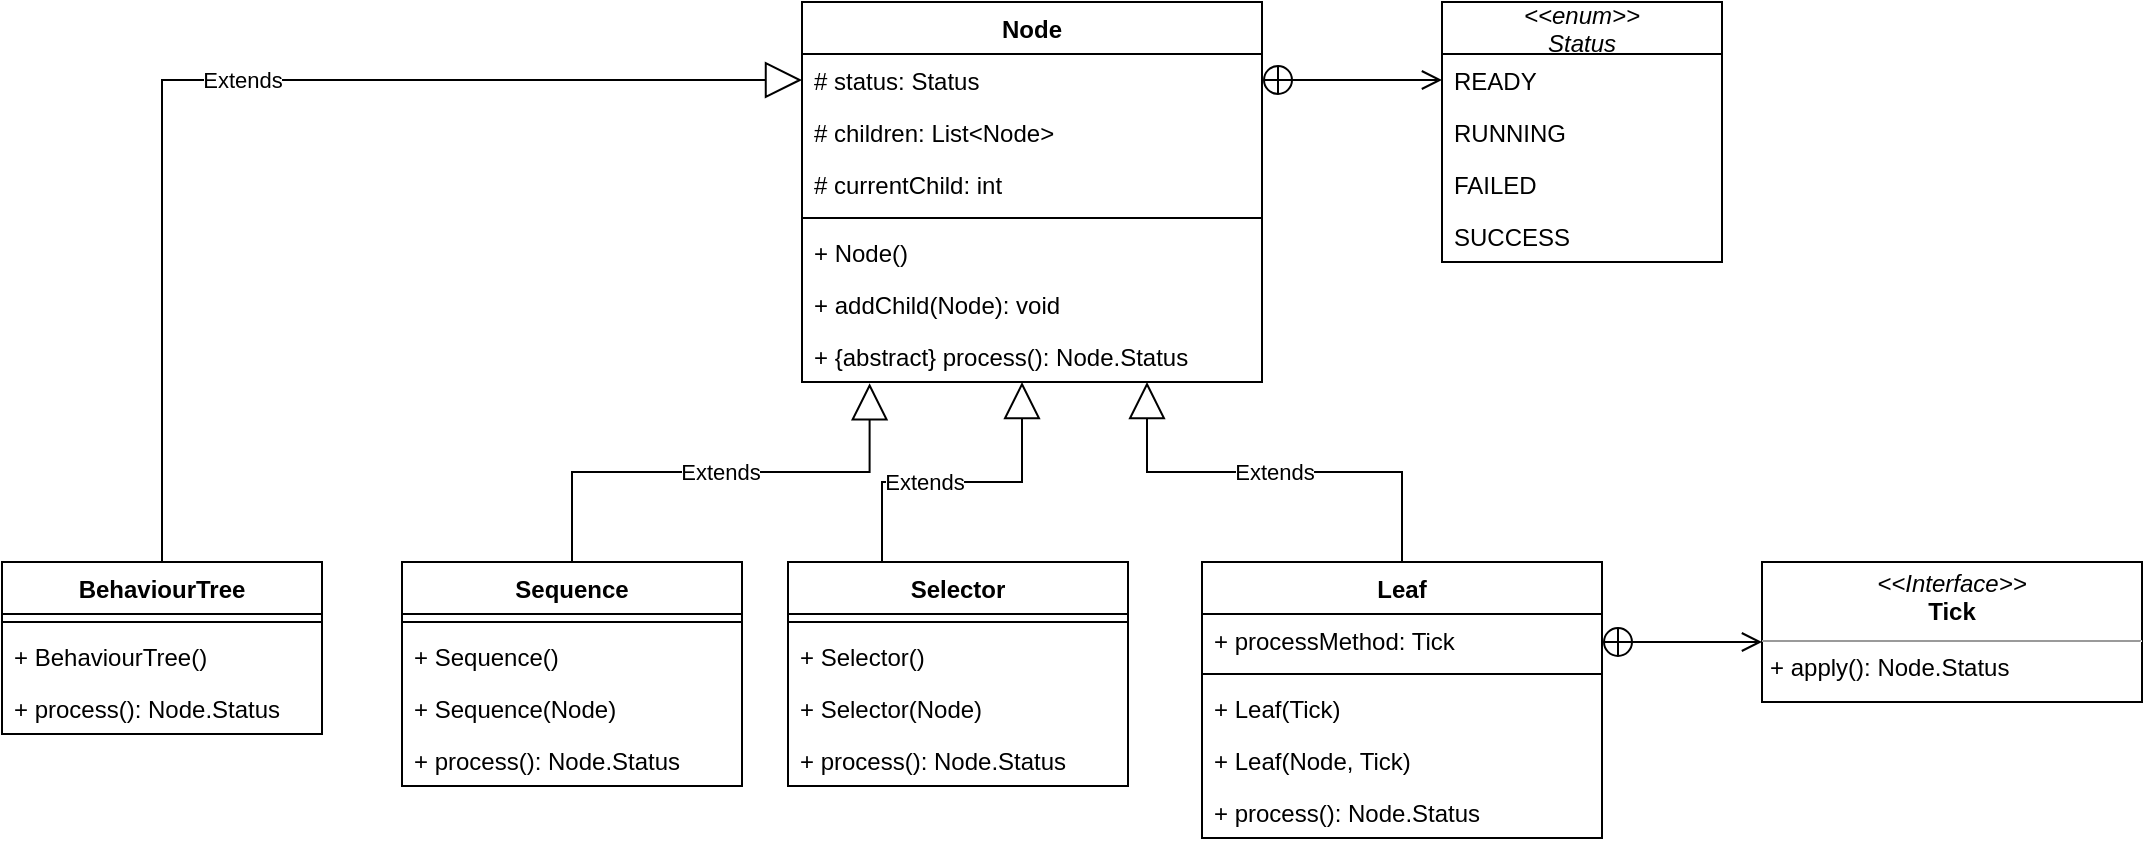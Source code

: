 <mxfile version="17.4.2" type="device"><diagram id="13dVN9xTw07NXSSOfeXY" name="Pagina-1"><mxGraphModel dx="1102" dy="905" grid="1" gridSize="10" guides="1" tooltips="1" connect="1" arrows="1" fold="1" page="1" pageScale="1" pageWidth="827" pageHeight="1169" math="0" shadow="0"><root><mxCell id="0"/><mxCell id="1" parent="0"/><mxCell id="vXRsKl0ka5gwTVZEFUjN-1" value="Node" style="swimlane;fontStyle=1;align=center;verticalAlign=top;childLayout=stackLayout;horizontal=1;startSize=26;horizontalStack=0;resizeParent=1;resizeParentMax=0;resizeLast=0;collapsible=1;marginBottom=0;" parent="1" vertex="1"><mxGeometry x="400" y="40" width="230" height="190" as="geometry"/></mxCell><mxCell id="vXRsKl0ka5gwTVZEFUjN-2" value="# status: Status" style="text;strokeColor=none;fillColor=none;align=left;verticalAlign=top;spacingLeft=4;spacingRight=4;overflow=hidden;rotatable=0;points=[[0,0.5],[1,0.5]];portConstraint=eastwest;" parent="vXRsKl0ka5gwTVZEFUjN-1" vertex="1"><mxGeometry y="26" width="230" height="26" as="geometry"/></mxCell><mxCell id="vXRsKl0ka5gwTVZEFUjN-32" value="# children: List&lt;Node&gt;" style="text;strokeColor=none;fillColor=none;align=left;verticalAlign=top;spacingLeft=4;spacingRight=4;overflow=hidden;rotatable=0;points=[[0,0.5],[1,0.5]];portConstraint=eastwest;" parent="vXRsKl0ka5gwTVZEFUjN-1" vertex="1"><mxGeometry y="52" width="230" height="26" as="geometry"/></mxCell><mxCell id="V7xmPvlIEK_nTHob66s7-26" value="# currentChild: int" style="text;strokeColor=none;fillColor=none;align=left;verticalAlign=top;spacingLeft=4;spacingRight=4;overflow=hidden;rotatable=0;points=[[0,0.5],[1,0.5]];portConstraint=eastwest;" parent="vXRsKl0ka5gwTVZEFUjN-1" vertex="1"><mxGeometry y="78" width="230" height="26" as="geometry"/></mxCell><mxCell id="vXRsKl0ka5gwTVZEFUjN-3" value="" style="line;strokeWidth=1;fillColor=none;align=left;verticalAlign=middle;spacingTop=-1;spacingLeft=3;spacingRight=3;rotatable=0;labelPosition=right;points=[];portConstraint=eastwest;" parent="vXRsKl0ka5gwTVZEFUjN-1" vertex="1"><mxGeometry y="104" width="230" height="8" as="geometry"/></mxCell><mxCell id="V7xmPvlIEK_nTHob66s7-19" value="+ Node()" style="text;strokeColor=none;fillColor=none;align=left;verticalAlign=top;spacingLeft=4;spacingRight=4;overflow=hidden;rotatable=0;points=[[0,0.5],[1,0.5]];portConstraint=eastwest;" parent="vXRsKl0ka5gwTVZEFUjN-1" vertex="1"><mxGeometry y="112" width="230" height="26" as="geometry"/></mxCell><mxCell id="V7xmPvlIEK_nTHob66s7-7" value="+ addChild(Node): void" style="text;strokeColor=none;fillColor=none;align=left;verticalAlign=top;spacingLeft=4;spacingRight=4;overflow=hidden;rotatable=0;points=[[0,0.5],[1,0.5]];portConstraint=eastwest;" parent="vXRsKl0ka5gwTVZEFUjN-1" vertex="1"><mxGeometry y="138" width="230" height="26" as="geometry"/></mxCell><mxCell id="vXRsKl0ka5gwTVZEFUjN-33" value="+ {abstract} process(): Node.Status" style="text;strokeColor=none;fillColor=none;align=left;verticalAlign=top;spacingLeft=4;spacingRight=4;overflow=hidden;rotatable=0;points=[[0,0.5],[1,0.5]];portConstraint=eastwest;" parent="vXRsKl0ka5gwTVZEFUjN-1" vertex="1"><mxGeometry y="164" width="230" height="26" as="geometry"/></mxCell><mxCell id="vXRsKl0ka5gwTVZEFUjN-5" value="Leaf" style="swimlane;fontStyle=1;align=center;verticalAlign=top;childLayout=stackLayout;horizontal=1;startSize=26;horizontalStack=0;resizeParent=1;resizeParentMax=0;resizeLast=0;collapsible=1;marginBottom=0;" parent="1" vertex="1"><mxGeometry x="600" y="320" width="200" height="138" as="geometry"/></mxCell><mxCell id="vXRsKl0ka5gwTVZEFUjN-6" value="+ processMethod: Tick" style="text;strokeColor=none;fillColor=none;align=left;verticalAlign=top;spacingLeft=4;spacingRight=4;overflow=hidden;rotatable=0;points=[[0,0.5],[1,0.5]];portConstraint=eastwest;" parent="vXRsKl0ka5gwTVZEFUjN-5" vertex="1"><mxGeometry y="26" width="200" height="26" as="geometry"/></mxCell><mxCell id="vXRsKl0ka5gwTVZEFUjN-7" value="" style="line;strokeWidth=1;fillColor=none;align=left;verticalAlign=middle;spacingTop=-1;spacingLeft=3;spacingRight=3;rotatable=0;labelPosition=right;points=[];portConstraint=eastwest;" parent="vXRsKl0ka5gwTVZEFUjN-5" vertex="1"><mxGeometry y="52" width="200" height="8" as="geometry"/></mxCell><mxCell id="V7xmPvlIEK_nTHob66s7-11" value="+ Leaf(Tick)" style="text;strokeColor=none;fillColor=none;align=left;verticalAlign=top;spacingLeft=4;spacingRight=4;overflow=hidden;rotatable=0;points=[[0,0.5],[1,0.5]];portConstraint=eastwest;" parent="vXRsKl0ka5gwTVZEFUjN-5" vertex="1"><mxGeometry y="60" width="200" height="26" as="geometry"/></mxCell><mxCell id="V7xmPvlIEK_nTHob66s7-12" value="+ Leaf(Node, Tick)" style="text;strokeColor=none;fillColor=none;align=left;verticalAlign=top;spacingLeft=4;spacingRight=4;overflow=hidden;rotatable=0;points=[[0,0.5],[1,0.5]];portConstraint=eastwest;" parent="vXRsKl0ka5gwTVZEFUjN-5" vertex="1"><mxGeometry y="86" width="200" height="26" as="geometry"/></mxCell><mxCell id="V7xmPvlIEK_nTHob66s7-5" value="+ process(): Node.Status" style="text;strokeColor=none;fillColor=none;align=left;verticalAlign=top;spacingLeft=4;spacingRight=4;overflow=hidden;rotatable=0;points=[[0,0.5],[1,0.5]];portConstraint=eastwest;" parent="vXRsKl0ka5gwTVZEFUjN-5" vertex="1"><mxGeometry y="112" width="200" height="26" as="geometry"/></mxCell><mxCell id="vXRsKl0ka5gwTVZEFUjN-9" value="Sequence" style="swimlane;fontStyle=1;align=center;verticalAlign=top;childLayout=stackLayout;horizontal=1;startSize=26;horizontalStack=0;resizeParent=1;resizeParentMax=0;resizeLast=0;collapsible=1;marginBottom=0;" parent="1" vertex="1"><mxGeometry x="200" y="320" width="170" height="112" as="geometry"/></mxCell><mxCell id="vXRsKl0ka5gwTVZEFUjN-11" value="" style="line;strokeWidth=1;fillColor=none;align=left;verticalAlign=middle;spacingTop=-1;spacingLeft=3;spacingRight=3;rotatable=0;labelPosition=right;points=[];portConstraint=eastwest;" parent="vXRsKl0ka5gwTVZEFUjN-9" vertex="1"><mxGeometry y="26" width="170" height="8" as="geometry"/></mxCell><mxCell id="V7xmPvlIEK_nTHob66s7-6" value="+ Sequence()" style="text;strokeColor=none;fillColor=none;align=left;verticalAlign=top;spacingLeft=4;spacingRight=4;overflow=hidden;rotatable=0;points=[[0,0.5],[1,0.5]];portConstraint=eastwest;" parent="vXRsKl0ka5gwTVZEFUjN-9" vertex="1"><mxGeometry y="34" width="170" height="26" as="geometry"/></mxCell><mxCell id="V7xmPvlIEK_nTHob66s7-8" value="+ Sequence(Node)" style="text;strokeColor=none;fillColor=none;align=left;verticalAlign=top;spacingLeft=4;spacingRight=4;overflow=hidden;rotatable=0;points=[[0,0.5],[1,0.5]];portConstraint=eastwest;" parent="vXRsKl0ka5gwTVZEFUjN-9" vertex="1"><mxGeometry y="60" width="170" height="26" as="geometry"/></mxCell><mxCell id="V7xmPvlIEK_nTHob66s7-4" value="+ process(): Node.Status" style="text;strokeColor=none;fillColor=none;align=left;verticalAlign=top;spacingLeft=4;spacingRight=4;overflow=hidden;rotatable=0;points=[[0,0.5],[1,0.5]];portConstraint=eastwest;" parent="vXRsKl0ka5gwTVZEFUjN-9" vertex="1"><mxGeometry y="86" width="170" height="26" as="geometry"/></mxCell><mxCell id="vXRsKl0ka5gwTVZEFUjN-13" value="Selector" style="swimlane;fontStyle=1;align=center;verticalAlign=top;childLayout=stackLayout;horizontal=1;startSize=26;horizontalStack=0;resizeParent=1;resizeParentMax=0;resizeLast=0;collapsible=1;marginBottom=0;" parent="1" vertex="1"><mxGeometry x="393" y="320" width="170" height="112" as="geometry"/></mxCell><mxCell id="vXRsKl0ka5gwTVZEFUjN-15" value="" style="line;strokeWidth=1;fillColor=none;align=left;verticalAlign=middle;spacingTop=-1;spacingLeft=3;spacingRight=3;rotatable=0;labelPosition=right;points=[];portConstraint=eastwest;" parent="vXRsKl0ka5gwTVZEFUjN-13" vertex="1"><mxGeometry y="26" width="170" height="8" as="geometry"/></mxCell><mxCell id="V7xmPvlIEK_nTHob66s7-9" value="+ Selector()" style="text;strokeColor=none;fillColor=none;align=left;verticalAlign=top;spacingLeft=4;spacingRight=4;overflow=hidden;rotatable=0;points=[[0,0.5],[1,0.5]];portConstraint=eastwest;" parent="vXRsKl0ka5gwTVZEFUjN-13" vertex="1"><mxGeometry y="34" width="170" height="26" as="geometry"/></mxCell><mxCell id="V7xmPvlIEK_nTHob66s7-10" value="+ Selector(Node)" style="text;strokeColor=none;fillColor=none;align=left;verticalAlign=top;spacingLeft=4;spacingRight=4;overflow=hidden;rotatable=0;points=[[0,0.5],[1,0.5]];portConstraint=eastwest;" parent="vXRsKl0ka5gwTVZEFUjN-13" vertex="1"><mxGeometry y="60" width="170" height="26" as="geometry"/></mxCell><mxCell id="V7xmPvlIEK_nTHob66s7-3" value="+ process(): Node.Status" style="text;strokeColor=none;fillColor=none;align=left;verticalAlign=top;spacingLeft=4;spacingRight=4;overflow=hidden;rotatable=0;points=[[0,0.5],[1,0.5]];portConstraint=eastwest;" parent="vXRsKl0ka5gwTVZEFUjN-13" vertex="1"><mxGeometry y="86" width="170" height="26" as="geometry"/></mxCell><mxCell id="vXRsKl0ka5gwTVZEFUjN-17" value="BehaviourTree" style="swimlane;fontStyle=1;align=center;verticalAlign=top;childLayout=stackLayout;horizontal=1;startSize=26;horizontalStack=0;resizeParent=1;resizeParentMax=0;resizeLast=0;collapsible=1;marginBottom=0;" parent="1" vertex="1"><mxGeometry y="320" width="160" height="86" as="geometry"/></mxCell><mxCell id="vXRsKl0ka5gwTVZEFUjN-19" value="" style="line;strokeWidth=1;fillColor=none;align=left;verticalAlign=middle;spacingTop=-1;spacingLeft=3;spacingRight=3;rotatable=0;labelPosition=right;points=[];portConstraint=eastwest;" parent="vXRsKl0ka5gwTVZEFUjN-17" vertex="1"><mxGeometry y="26" width="160" height="8" as="geometry"/></mxCell><mxCell id="V7xmPvlIEK_nTHob66s7-20" value="+ BehaviourTree()" style="text;strokeColor=none;fillColor=none;align=left;verticalAlign=top;spacingLeft=4;spacingRight=4;overflow=hidden;rotatable=0;points=[[0,0.5],[1,0.5]];portConstraint=eastwest;" parent="vXRsKl0ka5gwTVZEFUjN-17" vertex="1"><mxGeometry y="34" width="160" height="26" as="geometry"/></mxCell><mxCell id="V7xmPvlIEK_nTHob66s7-22" value="+ process(): Node.Status" style="text;strokeColor=none;fillColor=none;align=left;verticalAlign=top;spacingLeft=4;spacingRight=4;overflow=hidden;rotatable=0;points=[[0,0.5],[1,0.5]];portConstraint=eastwest;" parent="vXRsKl0ka5gwTVZEFUjN-17" vertex="1"><mxGeometry y="60" width="160" height="26" as="geometry"/></mxCell><mxCell id="vXRsKl0ka5gwTVZEFUjN-21" value="Extends" style="endArrow=block;endSize=16;endFill=0;html=1;rounded=0;exitX=0.5;exitY=0;exitDx=0;exitDy=0;edgeStyle=orthogonalEdgeStyle;entryX=0.147;entryY=1.024;entryDx=0;entryDy=0;entryPerimeter=0;" parent="1" source="vXRsKl0ka5gwTVZEFUjN-9" target="vXRsKl0ka5gwTVZEFUjN-33" edge="1"><mxGeometry width="160" relative="1" as="geometry"><mxPoint x="70" y="390" as="sourcePoint"/><mxPoint x="423" y="170" as="targetPoint"/></mxGeometry></mxCell><mxCell id="vXRsKl0ka5gwTVZEFUjN-22" value="Extends" style="endArrow=block;endSize=16;endFill=0;html=1;rounded=0;exitX=0.5;exitY=0;exitDx=0;exitDy=0;edgeStyle=orthogonalEdgeStyle;" parent="1" source="vXRsKl0ka5gwTVZEFUjN-13" target="vXRsKl0ka5gwTVZEFUjN-33" edge="1"><mxGeometry width="160" relative="1" as="geometry"><mxPoint x="130" y="250" as="sourcePoint"/><mxPoint x="450.08" y="182.004" as="targetPoint"/><Array as="points"><mxPoint x="440" y="320"/><mxPoint x="440" y="280"/><mxPoint x="510" y="280"/></Array></mxGeometry></mxCell><mxCell id="vXRsKl0ka5gwTVZEFUjN-23" value="Extends" style="endArrow=block;endSize=16;endFill=0;html=1;rounded=0;exitX=0.5;exitY=0;exitDx=0;exitDy=0;entryX=0.75;entryY=1;entryDx=0;entryDy=0;edgeStyle=orthogonalEdgeStyle;" parent="1" source="vXRsKl0ka5gwTVZEFUjN-5" target="vXRsKl0ka5gwTVZEFUjN-1" edge="1"><mxGeometry width="160" relative="1" as="geometry"><mxPoint x="330" y="250" as="sourcePoint"/><mxPoint x="520.96" y="182.992" as="targetPoint"/></mxGeometry></mxCell><mxCell id="vXRsKl0ka5gwTVZEFUjN-24" value="Extends" style="endArrow=block;endSize=16;endFill=0;html=1;rounded=0;exitX=0.5;exitY=0;exitDx=0;exitDy=0;entryX=0;entryY=0.5;entryDx=0;entryDy=0;edgeStyle=orthogonalEdgeStyle;" parent="1" source="vXRsKl0ka5gwTVZEFUjN-17" target="vXRsKl0ka5gwTVZEFUjN-2" edge="1"><mxGeometry width="160" relative="1" as="geometry"><mxPoint x="280" y="79" as="sourcePoint"/><mxPoint x="460" y="140" as="targetPoint"/></mxGeometry></mxCell><mxCell id="vXRsKl0ka5gwTVZEFUjN-26" value="&lt;&lt;enum&gt;&gt;&#10;Status" style="swimlane;fontStyle=2;childLayout=stackLayout;horizontal=1;startSize=26;fillColor=none;horizontalStack=0;resizeParent=1;resizeParentMax=0;resizeLast=0;collapsible=1;marginBottom=0;" parent="1" vertex="1"><mxGeometry x="720" y="40" width="140" height="130" as="geometry"><mxRectangle x="720" y="40" width="90" height="30" as="alternateBounds"/></mxGeometry></mxCell><mxCell id="V7xmPvlIEK_nTHob66s7-21" value="READY" style="text;strokeColor=none;fillColor=none;align=left;verticalAlign=top;spacingLeft=4;spacingRight=4;overflow=hidden;rotatable=0;points=[[0,0.5],[1,0.5]];portConstraint=eastwest;" parent="vXRsKl0ka5gwTVZEFUjN-26" vertex="1"><mxGeometry y="26" width="140" height="26" as="geometry"/></mxCell><mxCell id="vXRsKl0ka5gwTVZEFUjN-27" value="RUNNING" style="text;strokeColor=none;fillColor=none;align=left;verticalAlign=top;spacingLeft=4;spacingRight=4;overflow=hidden;rotatable=0;points=[[0,0.5],[1,0.5]];portConstraint=eastwest;" parent="vXRsKl0ka5gwTVZEFUjN-26" vertex="1"><mxGeometry y="52" width="140" height="26" as="geometry"/></mxCell><mxCell id="vXRsKl0ka5gwTVZEFUjN-28" value="FAILED" style="text;strokeColor=none;fillColor=none;align=left;verticalAlign=top;spacingLeft=4;spacingRight=4;overflow=hidden;rotatable=0;points=[[0,0.5],[1,0.5]];portConstraint=eastwest;" parent="vXRsKl0ka5gwTVZEFUjN-26" vertex="1"><mxGeometry y="78" width="140" height="26" as="geometry"/></mxCell><mxCell id="vXRsKl0ka5gwTVZEFUjN-29" value="SUCCESS" style="text;strokeColor=none;fillColor=none;align=left;verticalAlign=top;spacingLeft=4;spacingRight=4;overflow=hidden;rotatable=0;points=[[0,0.5],[1,0.5]];portConstraint=eastwest;" parent="vXRsKl0ka5gwTVZEFUjN-26" vertex="1"><mxGeometry y="104" width="140" height="26" as="geometry"/></mxCell><mxCell id="vXRsKl0ka5gwTVZEFUjN-30" value="" style="endArrow=open;startArrow=circlePlus;endFill=0;startFill=0;endSize=8;html=1;rounded=0;exitX=1;exitY=0.5;exitDx=0;exitDy=0;entryX=0;entryY=0.5;entryDx=0;entryDy=0;" parent="1" source="vXRsKl0ka5gwTVZEFUjN-2" target="V7xmPvlIEK_nTHob66s7-21" edge="1"><mxGeometry width="160" relative="1" as="geometry"><mxPoint x="470" y="340" as="sourcePoint"/><mxPoint x="630" y="340" as="targetPoint"/></mxGeometry></mxCell><mxCell id="V7xmPvlIEK_nTHob66s7-17" value="" style="endArrow=open;startArrow=circlePlus;endFill=0;startFill=0;endSize=8;html=1;rounded=0;exitX=1;exitY=0.5;exitDx=0;exitDy=0;entryX=0;entryY=0.5;entryDx=0;entryDy=0;" parent="1" edge="1"><mxGeometry width="160" relative="1" as="geometry"><mxPoint x="800" y="360" as="sourcePoint"/><mxPoint x="880" y="360" as="targetPoint"/></mxGeometry></mxCell><mxCell id="V7xmPvlIEK_nTHob66s7-24" value="&lt;p style=&quot;margin: 0px ; margin-top: 4px ; text-align: center&quot;&gt;&lt;i&gt;&amp;lt;&amp;lt;Interface&amp;gt;&amp;gt;&lt;/i&gt;&lt;br&gt;&lt;b&gt;Tick&lt;/b&gt;&lt;/p&gt;&lt;hr size=&quot;1&quot;&gt;&lt;p style=&quot;margin: 0px ; margin-left: 4px&quot;&gt;+ apply(): Node.Status&lt;br&gt;&lt;/p&gt;" style="verticalAlign=top;align=left;overflow=fill;fontSize=12;fontFamily=Helvetica;html=1;" parent="1" vertex="1"><mxGeometry x="880" y="320" width="190" height="70" as="geometry"/></mxCell></root></mxGraphModel></diagram></mxfile>